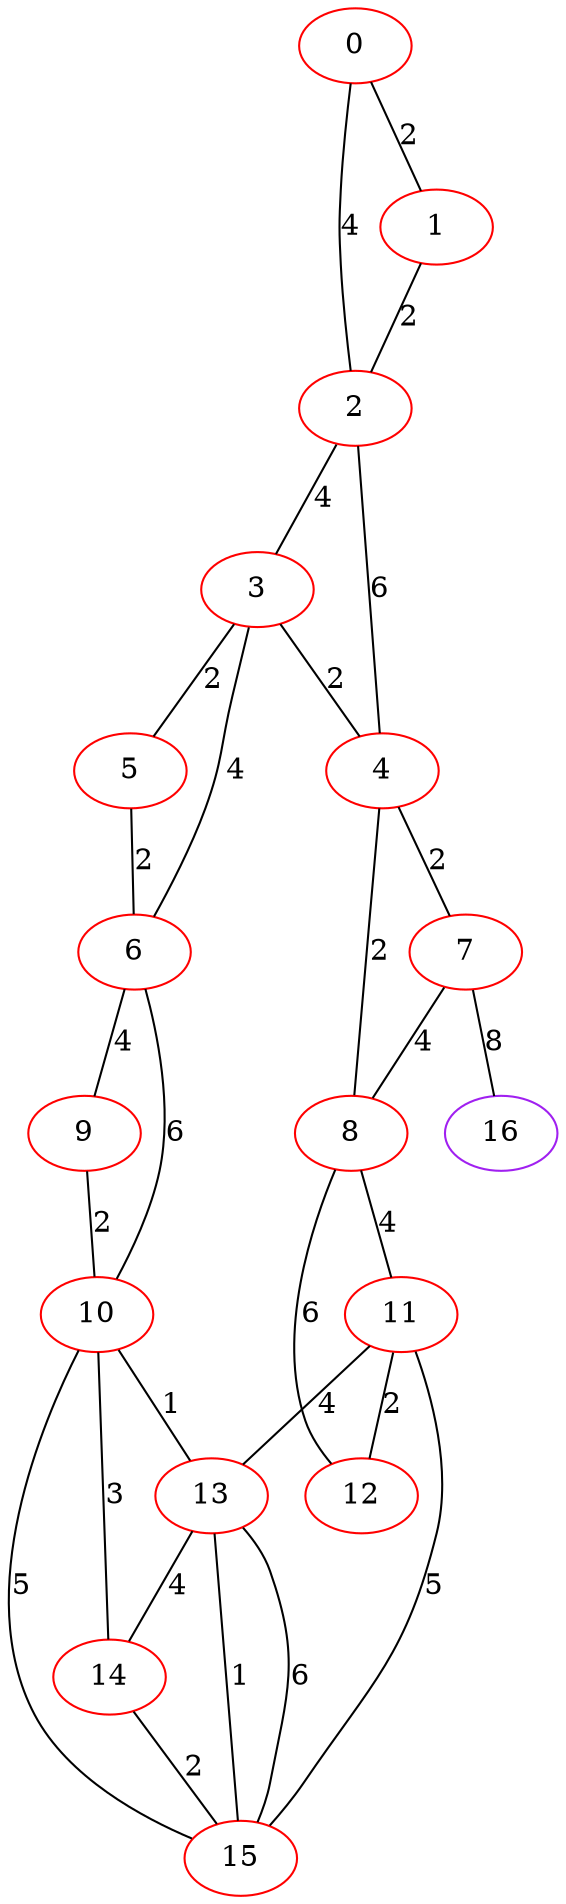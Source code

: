 graph "" {
0 [color=red, weight=1];
1 [color=red, weight=1];
2 [color=red, weight=1];
3 [color=red, weight=1];
4 [color=red, weight=1];
5 [color=red, weight=1];
6 [color=red, weight=1];
7 [color=red, weight=1];
8 [color=red, weight=1];
9 [color=red, weight=1];
10 [color=red, weight=1];
11 [color=red, weight=1];
12 [color=red, weight=1];
13 [color=red, weight=1];
14 [color=red, weight=1];
15 [color=red, weight=1];
16 [color=purple, weight=4];
0 -- 1  [key=0, label=2];
0 -- 2  [key=0, label=4];
1 -- 2  [key=0, label=2];
2 -- 3  [key=0, label=4];
2 -- 4  [key=0, label=6];
3 -- 4  [key=0, label=2];
3 -- 5  [key=0, label=2];
3 -- 6  [key=0, label=4];
4 -- 8  [key=0, label=2];
4 -- 7  [key=0, label=2];
5 -- 6  [key=0, label=2];
6 -- 9  [key=0, label=4];
6 -- 10  [key=0, label=6];
7 -- 8  [key=0, label=4];
7 -- 16  [key=0, label=8];
8 -- 12  [key=0, label=6];
8 -- 11  [key=0, label=4];
9 -- 10  [key=0, label=2];
10 -- 13  [key=0, label=1];
10 -- 14  [key=0, label=3];
10 -- 15  [key=0, label=5];
11 -- 12  [key=0, label=2];
11 -- 13  [key=0, label=4];
11 -- 15  [key=0, label=5];
13 -- 14  [key=0, label=4];
13 -- 15  [key=0, label=6];
13 -- 15  [key=1, label=1];
14 -- 15  [key=0, label=2];
}
